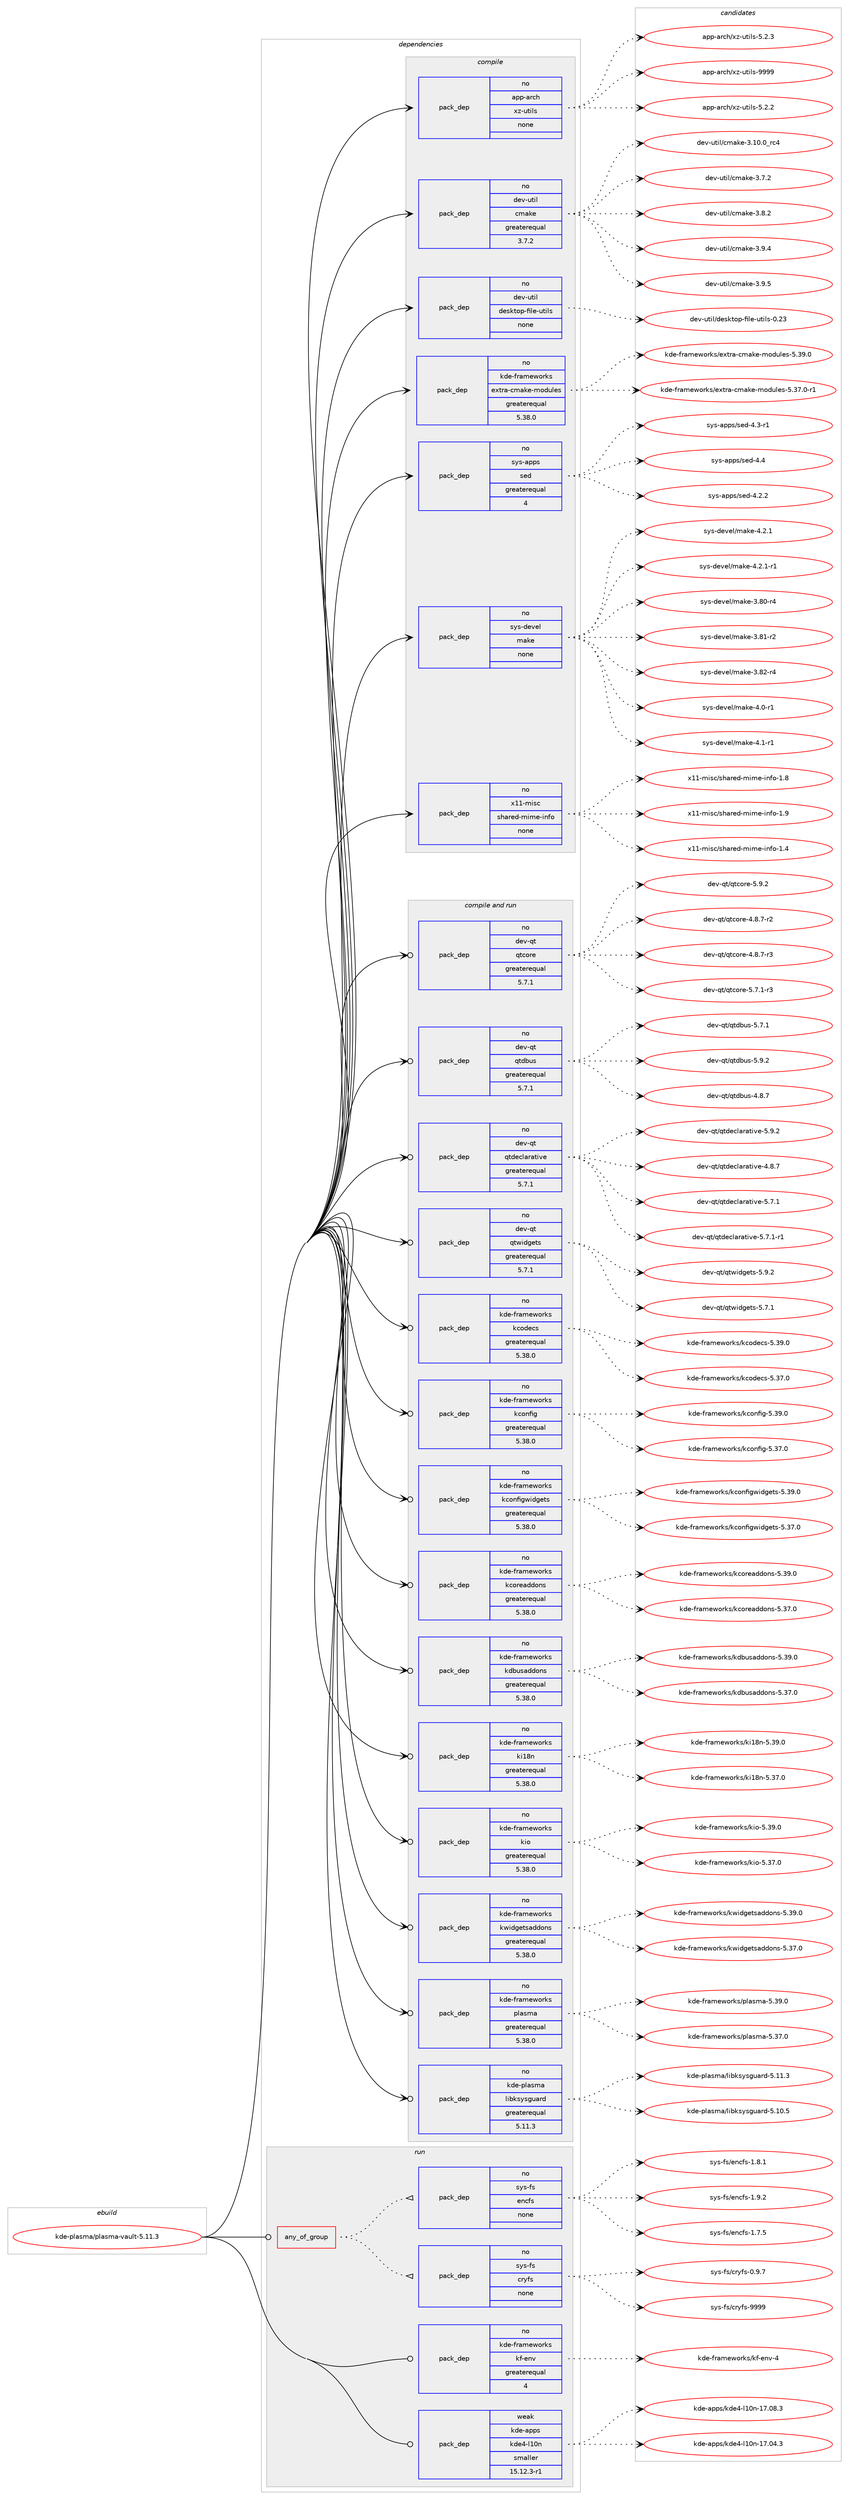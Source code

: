 digraph prolog {

# *************
# Graph options
# *************

newrank=true;
concentrate=true;
compound=true;
graph [rankdir=LR,fontname=Helvetica,fontsize=10,ranksep=1.5];#, ranksep=2.5, nodesep=0.2];
edge  [arrowhead=vee];
node  [fontname=Helvetica,fontsize=10];

# **********
# The ebuild
# **********

subgraph cluster_leftcol {
color=gray;
rank=same;
label=<<i>ebuild</i>>;
id [label="kde-plasma/plasma-vault-5.11.3", color=red, width=4, href="../kde-plasma/plasma-vault-5.11.3.svg"];
}

# ****************
# The dependencies
# ****************

subgraph cluster_midcol {
color=gray;
label=<<i>dependencies</i>>;
subgraph cluster_compile {
fillcolor="#eeeeee";
style=filled;
label=<<i>compile</i>>;
subgraph pack248253 {
dependency337894 [label=<<TABLE BORDER="0" CELLBORDER="1" CELLSPACING="0" CELLPADDING="4" WIDTH="220"><TR><TD ROWSPAN="6" CELLPADDING="30">pack_dep</TD></TR><TR><TD WIDTH="110">no</TD></TR><TR><TD>app-arch</TD></TR><TR><TD>xz-utils</TD></TR><TR><TD>none</TD></TR><TR><TD></TD></TR></TABLE>>, shape=none, color=blue];
}
id:e -> dependency337894:w [weight=20,style="solid",arrowhead="vee"];
subgraph pack248254 {
dependency337895 [label=<<TABLE BORDER="0" CELLBORDER="1" CELLSPACING="0" CELLPADDING="4" WIDTH="220"><TR><TD ROWSPAN="6" CELLPADDING="30">pack_dep</TD></TR><TR><TD WIDTH="110">no</TD></TR><TR><TD>dev-util</TD></TR><TR><TD>cmake</TD></TR><TR><TD>greaterequal</TD></TR><TR><TD>3.7.2</TD></TR></TABLE>>, shape=none, color=blue];
}
id:e -> dependency337895:w [weight=20,style="solid",arrowhead="vee"];
subgraph pack248255 {
dependency337896 [label=<<TABLE BORDER="0" CELLBORDER="1" CELLSPACING="0" CELLPADDING="4" WIDTH="220"><TR><TD ROWSPAN="6" CELLPADDING="30">pack_dep</TD></TR><TR><TD WIDTH="110">no</TD></TR><TR><TD>dev-util</TD></TR><TR><TD>desktop-file-utils</TD></TR><TR><TD>none</TD></TR><TR><TD></TD></TR></TABLE>>, shape=none, color=blue];
}
id:e -> dependency337896:w [weight=20,style="solid",arrowhead="vee"];
subgraph pack248256 {
dependency337897 [label=<<TABLE BORDER="0" CELLBORDER="1" CELLSPACING="0" CELLPADDING="4" WIDTH="220"><TR><TD ROWSPAN="6" CELLPADDING="30">pack_dep</TD></TR><TR><TD WIDTH="110">no</TD></TR><TR><TD>kde-frameworks</TD></TR><TR><TD>extra-cmake-modules</TD></TR><TR><TD>greaterequal</TD></TR><TR><TD>5.38.0</TD></TR></TABLE>>, shape=none, color=blue];
}
id:e -> dependency337897:w [weight=20,style="solid",arrowhead="vee"];
subgraph pack248257 {
dependency337898 [label=<<TABLE BORDER="0" CELLBORDER="1" CELLSPACING="0" CELLPADDING="4" WIDTH="220"><TR><TD ROWSPAN="6" CELLPADDING="30">pack_dep</TD></TR><TR><TD WIDTH="110">no</TD></TR><TR><TD>sys-apps</TD></TR><TR><TD>sed</TD></TR><TR><TD>greaterequal</TD></TR><TR><TD>4</TD></TR></TABLE>>, shape=none, color=blue];
}
id:e -> dependency337898:w [weight=20,style="solid",arrowhead="vee"];
subgraph pack248258 {
dependency337899 [label=<<TABLE BORDER="0" CELLBORDER="1" CELLSPACING="0" CELLPADDING="4" WIDTH="220"><TR><TD ROWSPAN="6" CELLPADDING="30">pack_dep</TD></TR><TR><TD WIDTH="110">no</TD></TR><TR><TD>sys-devel</TD></TR><TR><TD>make</TD></TR><TR><TD>none</TD></TR><TR><TD></TD></TR></TABLE>>, shape=none, color=blue];
}
id:e -> dependency337899:w [weight=20,style="solid",arrowhead="vee"];
subgraph pack248259 {
dependency337900 [label=<<TABLE BORDER="0" CELLBORDER="1" CELLSPACING="0" CELLPADDING="4" WIDTH="220"><TR><TD ROWSPAN="6" CELLPADDING="30">pack_dep</TD></TR><TR><TD WIDTH="110">no</TD></TR><TR><TD>x11-misc</TD></TR><TR><TD>shared-mime-info</TD></TR><TR><TD>none</TD></TR><TR><TD></TD></TR></TABLE>>, shape=none, color=blue];
}
id:e -> dependency337900:w [weight=20,style="solid",arrowhead="vee"];
}
subgraph cluster_compileandrun {
fillcolor="#eeeeee";
style=filled;
label=<<i>compile and run</i>>;
subgraph pack248260 {
dependency337901 [label=<<TABLE BORDER="0" CELLBORDER="1" CELLSPACING="0" CELLPADDING="4" WIDTH="220"><TR><TD ROWSPAN="6" CELLPADDING="30">pack_dep</TD></TR><TR><TD WIDTH="110">no</TD></TR><TR><TD>dev-qt</TD></TR><TR><TD>qtcore</TD></TR><TR><TD>greaterequal</TD></TR><TR><TD>5.7.1</TD></TR></TABLE>>, shape=none, color=blue];
}
id:e -> dependency337901:w [weight=20,style="solid",arrowhead="odotvee"];
subgraph pack248261 {
dependency337902 [label=<<TABLE BORDER="0" CELLBORDER="1" CELLSPACING="0" CELLPADDING="4" WIDTH="220"><TR><TD ROWSPAN="6" CELLPADDING="30">pack_dep</TD></TR><TR><TD WIDTH="110">no</TD></TR><TR><TD>dev-qt</TD></TR><TR><TD>qtdbus</TD></TR><TR><TD>greaterequal</TD></TR><TR><TD>5.7.1</TD></TR></TABLE>>, shape=none, color=blue];
}
id:e -> dependency337902:w [weight=20,style="solid",arrowhead="odotvee"];
subgraph pack248262 {
dependency337903 [label=<<TABLE BORDER="0" CELLBORDER="1" CELLSPACING="0" CELLPADDING="4" WIDTH="220"><TR><TD ROWSPAN="6" CELLPADDING="30">pack_dep</TD></TR><TR><TD WIDTH="110">no</TD></TR><TR><TD>dev-qt</TD></TR><TR><TD>qtdeclarative</TD></TR><TR><TD>greaterequal</TD></TR><TR><TD>5.7.1</TD></TR></TABLE>>, shape=none, color=blue];
}
id:e -> dependency337903:w [weight=20,style="solid",arrowhead="odotvee"];
subgraph pack248263 {
dependency337904 [label=<<TABLE BORDER="0" CELLBORDER="1" CELLSPACING="0" CELLPADDING="4" WIDTH="220"><TR><TD ROWSPAN="6" CELLPADDING="30">pack_dep</TD></TR><TR><TD WIDTH="110">no</TD></TR><TR><TD>dev-qt</TD></TR><TR><TD>qtwidgets</TD></TR><TR><TD>greaterequal</TD></TR><TR><TD>5.7.1</TD></TR></TABLE>>, shape=none, color=blue];
}
id:e -> dependency337904:w [weight=20,style="solid",arrowhead="odotvee"];
subgraph pack248264 {
dependency337905 [label=<<TABLE BORDER="0" CELLBORDER="1" CELLSPACING="0" CELLPADDING="4" WIDTH="220"><TR><TD ROWSPAN="6" CELLPADDING="30">pack_dep</TD></TR><TR><TD WIDTH="110">no</TD></TR><TR><TD>kde-frameworks</TD></TR><TR><TD>kcodecs</TD></TR><TR><TD>greaterequal</TD></TR><TR><TD>5.38.0</TD></TR></TABLE>>, shape=none, color=blue];
}
id:e -> dependency337905:w [weight=20,style="solid",arrowhead="odotvee"];
subgraph pack248265 {
dependency337906 [label=<<TABLE BORDER="0" CELLBORDER="1" CELLSPACING="0" CELLPADDING="4" WIDTH="220"><TR><TD ROWSPAN="6" CELLPADDING="30">pack_dep</TD></TR><TR><TD WIDTH="110">no</TD></TR><TR><TD>kde-frameworks</TD></TR><TR><TD>kconfig</TD></TR><TR><TD>greaterequal</TD></TR><TR><TD>5.38.0</TD></TR></TABLE>>, shape=none, color=blue];
}
id:e -> dependency337906:w [weight=20,style="solid",arrowhead="odotvee"];
subgraph pack248266 {
dependency337907 [label=<<TABLE BORDER="0" CELLBORDER="1" CELLSPACING="0" CELLPADDING="4" WIDTH="220"><TR><TD ROWSPAN="6" CELLPADDING="30">pack_dep</TD></TR><TR><TD WIDTH="110">no</TD></TR><TR><TD>kde-frameworks</TD></TR><TR><TD>kconfigwidgets</TD></TR><TR><TD>greaterequal</TD></TR><TR><TD>5.38.0</TD></TR></TABLE>>, shape=none, color=blue];
}
id:e -> dependency337907:w [weight=20,style="solid",arrowhead="odotvee"];
subgraph pack248267 {
dependency337908 [label=<<TABLE BORDER="0" CELLBORDER="1" CELLSPACING="0" CELLPADDING="4" WIDTH="220"><TR><TD ROWSPAN="6" CELLPADDING="30">pack_dep</TD></TR><TR><TD WIDTH="110">no</TD></TR><TR><TD>kde-frameworks</TD></TR><TR><TD>kcoreaddons</TD></TR><TR><TD>greaterequal</TD></TR><TR><TD>5.38.0</TD></TR></TABLE>>, shape=none, color=blue];
}
id:e -> dependency337908:w [weight=20,style="solid",arrowhead="odotvee"];
subgraph pack248268 {
dependency337909 [label=<<TABLE BORDER="0" CELLBORDER="1" CELLSPACING="0" CELLPADDING="4" WIDTH="220"><TR><TD ROWSPAN="6" CELLPADDING="30">pack_dep</TD></TR><TR><TD WIDTH="110">no</TD></TR><TR><TD>kde-frameworks</TD></TR><TR><TD>kdbusaddons</TD></TR><TR><TD>greaterequal</TD></TR><TR><TD>5.38.0</TD></TR></TABLE>>, shape=none, color=blue];
}
id:e -> dependency337909:w [weight=20,style="solid",arrowhead="odotvee"];
subgraph pack248269 {
dependency337910 [label=<<TABLE BORDER="0" CELLBORDER="1" CELLSPACING="0" CELLPADDING="4" WIDTH="220"><TR><TD ROWSPAN="6" CELLPADDING="30">pack_dep</TD></TR><TR><TD WIDTH="110">no</TD></TR><TR><TD>kde-frameworks</TD></TR><TR><TD>ki18n</TD></TR><TR><TD>greaterequal</TD></TR><TR><TD>5.38.0</TD></TR></TABLE>>, shape=none, color=blue];
}
id:e -> dependency337910:w [weight=20,style="solid",arrowhead="odotvee"];
subgraph pack248270 {
dependency337911 [label=<<TABLE BORDER="0" CELLBORDER="1" CELLSPACING="0" CELLPADDING="4" WIDTH="220"><TR><TD ROWSPAN="6" CELLPADDING="30">pack_dep</TD></TR><TR><TD WIDTH="110">no</TD></TR><TR><TD>kde-frameworks</TD></TR><TR><TD>kio</TD></TR><TR><TD>greaterequal</TD></TR><TR><TD>5.38.0</TD></TR></TABLE>>, shape=none, color=blue];
}
id:e -> dependency337911:w [weight=20,style="solid",arrowhead="odotvee"];
subgraph pack248271 {
dependency337912 [label=<<TABLE BORDER="0" CELLBORDER="1" CELLSPACING="0" CELLPADDING="4" WIDTH="220"><TR><TD ROWSPAN="6" CELLPADDING="30">pack_dep</TD></TR><TR><TD WIDTH="110">no</TD></TR><TR><TD>kde-frameworks</TD></TR><TR><TD>kwidgetsaddons</TD></TR><TR><TD>greaterequal</TD></TR><TR><TD>5.38.0</TD></TR></TABLE>>, shape=none, color=blue];
}
id:e -> dependency337912:w [weight=20,style="solid",arrowhead="odotvee"];
subgraph pack248272 {
dependency337913 [label=<<TABLE BORDER="0" CELLBORDER="1" CELLSPACING="0" CELLPADDING="4" WIDTH="220"><TR><TD ROWSPAN="6" CELLPADDING="30">pack_dep</TD></TR><TR><TD WIDTH="110">no</TD></TR><TR><TD>kde-frameworks</TD></TR><TR><TD>plasma</TD></TR><TR><TD>greaterequal</TD></TR><TR><TD>5.38.0</TD></TR></TABLE>>, shape=none, color=blue];
}
id:e -> dependency337913:w [weight=20,style="solid",arrowhead="odotvee"];
subgraph pack248273 {
dependency337914 [label=<<TABLE BORDER="0" CELLBORDER="1" CELLSPACING="0" CELLPADDING="4" WIDTH="220"><TR><TD ROWSPAN="6" CELLPADDING="30">pack_dep</TD></TR><TR><TD WIDTH="110">no</TD></TR><TR><TD>kde-plasma</TD></TR><TR><TD>libksysguard</TD></TR><TR><TD>greaterequal</TD></TR><TR><TD>5.11.3</TD></TR></TABLE>>, shape=none, color=blue];
}
id:e -> dependency337914:w [weight=20,style="solid",arrowhead="odotvee"];
}
subgraph cluster_run {
fillcolor="#eeeeee";
style=filled;
label=<<i>run</i>>;
subgraph any4923 {
dependency337915 [label=<<TABLE BORDER="0" CELLBORDER="1" CELLSPACING="0" CELLPADDING="4"><TR><TD CELLPADDING="10">any_of_group</TD></TR></TABLE>>, shape=none, color=red];subgraph pack248274 {
dependency337916 [label=<<TABLE BORDER="0" CELLBORDER="1" CELLSPACING="0" CELLPADDING="4" WIDTH="220"><TR><TD ROWSPAN="6" CELLPADDING="30">pack_dep</TD></TR><TR><TD WIDTH="110">no</TD></TR><TR><TD>sys-fs</TD></TR><TR><TD>cryfs</TD></TR><TR><TD>none</TD></TR><TR><TD></TD></TR></TABLE>>, shape=none, color=blue];
}
dependency337915:e -> dependency337916:w [weight=20,style="dotted",arrowhead="oinv"];
subgraph pack248275 {
dependency337917 [label=<<TABLE BORDER="0" CELLBORDER="1" CELLSPACING="0" CELLPADDING="4" WIDTH="220"><TR><TD ROWSPAN="6" CELLPADDING="30">pack_dep</TD></TR><TR><TD WIDTH="110">no</TD></TR><TR><TD>sys-fs</TD></TR><TR><TD>encfs</TD></TR><TR><TD>none</TD></TR><TR><TD></TD></TR></TABLE>>, shape=none, color=blue];
}
dependency337915:e -> dependency337917:w [weight=20,style="dotted",arrowhead="oinv"];
}
id:e -> dependency337915:w [weight=20,style="solid",arrowhead="odot"];
subgraph pack248276 {
dependency337918 [label=<<TABLE BORDER="0" CELLBORDER="1" CELLSPACING="0" CELLPADDING="4" WIDTH="220"><TR><TD ROWSPAN="6" CELLPADDING="30">pack_dep</TD></TR><TR><TD WIDTH="110">no</TD></TR><TR><TD>kde-frameworks</TD></TR><TR><TD>kf-env</TD></TR><TR><TD>greaterequal</TD></TR><TR><TD>4</TD></TR></TABLE>>, shape=none, color=blue];
}
id:e -> dependency337918:w [weight=20,style="solid",arrowhead="odot"];
subgraph pack248277 {
dependency337919 [label=<<TABLE BORDER="0" CELLBORDER="1" CELLSPACING="0" CELLPADDING="4" WIDTH="220"><TR><TD ROWSPAN="6" CELLPADDING="30">pack_dep</TD></TR><TR><TD WIDTH="110">weak</TD></TR><TR><TD>kde-apps</TD></TR><TR><TD>kde4-l10n</TD></TR><TR><TD>smaller</TD></TR><TR><TD>15.12.3-r1</TD></TR></TABLE>>, shape=none, color=blue];
}
id:e -> dependency337919:w [weight=20,style="solid",arrowhead="odot"];
}
}

# **************
# The candidates
# **************

subgraph cluster_choices {
rank=same;
color=gray;
label=<<i>candidates</i>>;

subgraph choice248253 {
color=black;
nodesep=1;
choice971121124597114991044712012245117116105108115455346504650 [label="app-arch/xz-utils-5.2.2", color=red, width=4,href="../app-arch/xz-utils-5.2.2.svg"];
choice971121124597114991044712012245117116105108115455346504651 [label="app-arch/xz-utils-5.2.3", color=red, width=4,href="../app-arch/xz-utils-5.2.3.svg"];
choice9711211245971149910447120122451171161051081154557575757 [label="app-arch/xz-utils-9999", color=red, width=4,href="../app-arch/xz-utils-9999.svg"];
dependency337894:e -> choice971121124597114991044712012245117116105108115455346504650:w [style=dotted,weight="100"];
dependency337894:e -> choice971121124597114991044712012245117116105108115455346504651:w [style=dotted,weight="100"];
dependency337894:e -> choice9711211245971149910447120122451171161051081154557575757:w [style=dotted,weight="100"];
}
subgraph choice248254 {
color=black;
nodesep=1;
choice1001011184511711610510847991099710710145514649484648951149952 [label="dev-util/cmake-3.10.0_rc4", color=red, width=4,href="../dev-util/cmake-3.10.0_rc4.svg"];
choice10010111845117116105108479910997107101455146554650 [label="dev-util/cmake-3.7.2", color=red, width=4,href="../dev-util/cmake-3.7.2.svg"];
choice10010111845117116105108479910997107101455146564650 [label="dev-util/cmake-3.8.2", color=red, width=4,href="../dev-util/cmake-3.8.2.svg"];
choice10010111845117116105108479910997107101455146574652 [label="dev-util/cmake-3.9.4", color=red, width=4,href="../dev-util/cmake-3.9.4.svg"];
choice10010111845117116105108479910997107101455146574653 [label="dev-util/cmake-3.9.5", color=red, width=4,href="../dev-util/cmake-3.9.5.svg"];
dependency337895:e -> choice1001011184511711610510847991099710710145514649484648951149952:w [style=dotted,weight="100"];
dependency337895:e -> choice10010111845117116105108479910997107101455146554650:w [style=dotted,weight="100"];
dependency337895:e -> choice10010111845117116105108479910997107101455146564650:w [style=dotted,weight="100"];
dependency337895:e -> choice10010111845117116105108479910997107101455146574652:w [style=dotted,weight="100"];
dependency337895:e -> choice10010111845117116105108479910997107101455146574653:w [style=dotted,weight="100"];
}
subgraph choice248255 {
color=black;
nodesep=1;
choice100101118451171161051084710010111510711611111245102105108101451171161051081154548465051 [label="dev-util/desktop-file-utils-0.23", color=red, width=4,href="../dev-util/desktop-file-utils-0.23.svg"];
dependency337896:e -> choice100101118451171161051084710010111510711611111245102105108101451171161051081154548465051:w [style=dotted,weight="100"];
}
subgraph choice248256 {
color=black;
nodesep=1;
choice1071001014510211497109101119111114107115471011201161149745991099710710145109111100117108101115455346515546484511449 [label="kde-frameworks/extra-cmake-modules-5.37.0-r1", color=red, width=4,href="../kde-frameworks/extra-cmake-modules-5.37.0-r1.svg"];
choice107100101451021149710910111911111410711547101120116114974599109971071014510911110011710810111545534651574648 [label="kde-frameworks/extra-cmake-modules-5.39.0", color=red, width=4,href="../kde-frameworks/extra-cmake-modules-5.39.0.svg"];
dependency337897:e -> choice1071001014510211497109101119111114107115471011201161149745991099710710145109111100117108101115455346515546484511449:w [style=dotted,weight="100"];
dependency337897:e -> choice107100101451021149710910111911111410711547101120116114974599109971071014510911110011710810111545534651574648:w [style=dotted,weight="100"];
}
subgraph choice248257 {
color=black;
nodesep=1;
choice115121115459711211211547115101100455246504650 [label="sys-apps/sed-4.2.2", color=red, width=4,href="../sys-apps/sed-4.2.2.svg"];
choice115121115459711211211547115101100455246514511449 [label="sys-apps/sed-4.3-r1", color=red, width=4,href="../sys-apps/sed-4.3-r1.svg"];
choice11512111545971121121154711510110045524652 [label="sys-apps/sed-4.4", color=red, width=4,href="../sys-apps/sed-4.4.svg"];
dependency337898:e -> choice115121115459711211211547115101100455246504650:w [style=dotted,weight="100"];
dependency337898:e -> choice115121115459711211211547115101100455246514511449:w [style=dotted,weight="100"];
dependency337898:e -> choice11512111545971121121154711510110045524652:w [style=dotted,weight="100"];
}
subgraph choice248258 {
color=black;
nodesep=1;
choice11512111545100101118101108471099710710145514656484511452 [label="sys-devel/make-3.80-r4", color=red, width=4,href="../sys-devel/make-3.80-r4.svg"];
choice11512111545100101118101108471099710710145514656494511450 [label="sys-devel/make-3.81-r2", color=red, width=4,href="../sys-devel/make-3.81-r2.svg"];
choice11512111545100101118101108471099710710145514656504511452 [label="sys-devel/make-3.82-r4", color=red, width=4,href="../sys-devel/make-3.82-r4.svg"];
choice115121115451001011181011084710997107101455246484511449 [label="sys-devel/make-4.0-r1", color=red, width=4,href="../sys-devel/make-4.0-r1.svg"];
choice115121115451001011181011084710997107101455246494511449 [label="sys-devel/make-4.1-r1", color=red, width=4,href="../sys-devel/make-4.1-r1.svg"];
choice115121115451001011181011084710997107101455246504649 [label="sys-devel/make-4.2.1", color=red, width=4,href="../sys-devel/make-4.2.1.svg"];
choice1151211154510010111810110847109971071014552465046494511449 [label="sys-devel/make-4.2.1-r1", color=red, width=4,href="../sys-devel/make-4.2.1-r1.svg"];
dependency337899:e -> choice11512111545100101118101108471099710710145514656484511452:w [style=dotted,weight="100"];
dependency337899:e -> choice11512111545100101118101108471099710710145514656494511450:w [style=dotted,weight="100"];
dependency337899:e -> choice11512111545100101118101108471099710710145514656504511452:w [style=dotted,weight="100"];
dependency337899:e -> choice115121115451001011181011084710997107101455246484511449:w [style=dotted,weight="100"];
dependency337899:e -> choice115121115451001011181011084710997107101455246494511449:w [style=dotted,weight="100"];
dependency337899:e -> choice115121115451001011181011084710997107101455246504649:w [style=dotted,weight="100"];
dependency337899:e -> choice1151211154510010111810110847109971071014552465046494511449:w [style=dotted,weight="100"];
}
subgraph choice248259 {
color=black;
nodesep=1;
choice120494945109105115994711510497114101100451091051091014510511010211145494652 [label="x11-misc/shared-mime-info-1.4", color=red, width=4,href="../x11-misc/shared-mime-info-1.4.svg"];
choice120494945109105115994711510497114101100451091051091014510511010211145494656 [label="x11-misc/shared-mime-info-1.8", color=red, width=4,href="../x11-misc/shared-mime-info-1.8.svg"];
choice120494945109105115994711510497114101100451091051091014510511010211145494657 [label="x11-misc/shared-mime-info-1.9", color=red, width=4,href="../x11-misc/shared-mime-info-1.9.svg"];
dependency337900:e -> choice120494945109105115994711510497114101100451091051091014510511010211145494652:w [style=dotted,weight="100"];
dependency337900:e -> choice120494945109105115994711510497114101100451091051091014510511010211145494656:w [style=dotted,weight="100"];
dependency337900:e -> choice120494945109105115994711510497114101100451091051091014510511010211145494657:w [style=dotted,weight="100"];
}
subgraph choice248260 {
color=black;
nodesep=1;
choice1001011184511311647113116991111141014552465646554511450 [label="dev-qt/qtcore-4.8.7-r2", color=red, width=4,href="../dev-qt/qtcore-4.8.7-r2.svg"];
choice1001011184511311647113116991111141014552465646554511451 [label="dev-qt/qtcore-4.8.7-r3", color=red, width=4,href="../dev-qt/qtcore-4.8.7-r3.svg"];
choice1001011184511311647113116991111141014553465546494511451 [label="dev-qt/qtcore-5.7.1-r3", color=red, width=4,href="../dev-qt/qtcore-5.7.1-r3.svg"];
choice100101118451131164711311699111114101455346574650 [label="dev-qt/qtcore-5.9.2", color=red, width=4,href="../dev-qt/qtcore-5.9.2.svg"];
dependency337901:e -> choice1001011184511311647113116991111141014552465646554511450:w [style=dotted,weight="100"];
dependency337901:e -> choice1001011184511311647113116991111141014552465646554511451:w [style=dotted,weight="100"];
dependency337901:e -> choice1001011184511311647113116991111141014553465546494511451:w [style=dotted,weight="100"];
dependency337901:e -> choice100101118451131164711311699111114101455346574650:w [style=dotted,weight="100"];
}
subgraph choice248261 {
color=black;
nodesep=1;
choice100101118451131164711311610098117115455246564655 [label="dev-qt/qtdbus-4.8.7", color=red, width=4,href="../dev-qt/qtdbus-4.8.7.svg"];
choice100101118451131164711311610098117115455346554649 [label="dev-qt/qtdbus-5.7.1", color=red, width=4,href="../dev-qt/qtdbus-5.7.1.svg"];
choice100101118451131164711311610098117115455346574650 [label="dev-qt/qtdbus-5.9.2", color=red, width=4,href="../dev-qt/qtdbus-5.9.2.svg"];
dependency337902:e -> choice100101118451131164711311610098117115455246564655:w [style=dotted,weight="100"];
dependency337902:e -> choice100101118451131164711311610098117115455346554649:w [style=dotted,weight="100"];
dependency337902:e -> choice100101118451131164711311610098117115455346574650:w [style=dotted,weight="100"];
}
subgraph choice248262 {
color=black;
nodesep=1;
choice1001011184511311647113116100101991089711497116105118101455246564655 [label="dev-qt/qtdeclarative-4.8.7", color=red, width=4,href="../dev-qt/qtdeclarative-4.8.7.svg"];
choice1001011184511311647113116100101991089711497116105118101455346554649 [label="dev-qt/qtdeclarative-5.7.1", color=red, width=4,href="../dev-qt/qtdeclarative-5.7.1.svg"];
choice10010111845113116471131161001019910897114971161051181014553465546494511449 [label="dev-qt/qtdeclarative-5.7.1-r1", color=red, width=4,href="../dev-qt/qtdeclarative-5.7.1-r1.svg"];
choice1001011184511311647113116100101991089711497116105118101455346574650 [label="dev-qt/qtdeclarative-5.9.2", color=red, width=4,href="../dev-qt/qtdeclarative-5.9.2.svg"];
dependency337903:e -> choice1001011184511311647113116100101991089711497116105118101455246564655:w [style=dotted,weight="100"];
dependency337903:e -> choice1001011184511311647113116100101991089711497116105118101455346554649:w [style=dotted,weight="100"];
dependency337903:e -> choice10010111845113116471131161001019910897114971161051181014553465546494511449:w [style=dotted,weight="100"];
dependency337903:e -> choice1001011184511311647113116100101991089711497116105118101455346574650:w [style=dotted,weight="100"];
}
subgraph choice248263 {
color=black;
nodesep=1;
choice1001011184511311647113116119105100103101116115455346554649 [label="dev-qt/qtwidgets-5.7.1", color=red, width=4,href="../dev-qt/qtwidgets-5.7.1.svg"];
choice1001011184511311647113116119105100103101116115455346574650 [label="dev-qt/qtwidgets-5.9.2", color=red, width=4,href="../dev-qt/qtwidgets-5.9.2.svg"];
dependency337904:e -> choice1001011184511311647113116119105100103101116115455346554649:w [style=dotted,weight="100"];
dependency337904:e -> choice1001011184511311647113116119105100103101116115455346574650:w [style=dotted,weight="100"];
}
subgraph choice248264 {
color=black;
nodesep=1;
choice107100101451021149710910111911111410711547107991111001019911545534651554648 [label="kde-frameworks/kcodecs-5.37.0", color=red, width=4,href="../kde-frameworks/kcodecs-5.37.0.svg"];
choice107100101451021149710910111911111410711547107991111001019911545534651574648 [label="kde-frameworks/kcodecs-5.39.0", color=red, width=4,href="../kde-frameworks/kcodecs-5.39.0.svg"];
dependency337905:e -> choice107100101451021149710910111911111410711547107991111001019911545534651554648:w [style=dotted,weight="100"];
dependency337905:e -> choice107100101451021149710910111911111410711547107991111001019911545534651574648:w [style=dotted,weight="100"];
}
subgraph choice248265 {
color=black;
nodesep=1;
choice1071001014510211497109101119111114107115471079911111010210510345534651554648 [label="kde-frameworks/kconfig-5.37.0", color=red, width=4,href="../kde-frameworks/kconfig-5.37.0.svg"];
choice1071001014510211497109101119111114107115471079911111010210510345534651574648 [label="kde-frameworks/kconfig-5.39.0", color=red, width=4,href="../kde-frameworks/kconfig-5.39.0.svg"];
dependency337906:e -> choice1071001014510211497109101119111114107115471079911111010210510345534651554648:w [style=dotted,weight="100"];
dependency337906:e -> choice1071001014510211497109101119111114107115471079911111010210510345534651574648:w [style=dotted,weight="100"];
}
subgraph choice248266 {
color=black;
nodesep=1;
choice1071001014510211497109101119111114107115471079911111010210510311910510010310111611545534651554648 [label="kde-frameworks/kconfigwidgets-5.37.0", color=red, width=4,href="../kde-frameworks/kconfigwidgets-5.37.0.svg"];
choice1071001014510211497109101119111114107115471079911111010210510311910510010310111611545534651574648 [label="kde-frameworks/kconfigwidgets-5.39.0", color=red, width=4,href="../kde-frameworks/kconfigwidgets-5.39.0.svg"];
dependency337907:e -> choice1071001014510211497109101119111114107115471079911111010210510311910510010310111611545534651554648:w [style=dotted,weight="100"];
dependency337907:e -> choice1071001014510211497109101119111114107115471079911111010210510311910510010310111611545534651574648:w [style=dotted,weight="100"];
}
subgraph choice248267 {
color=black;
nodesep=1;
choice107100101451021149710910111911111410711547107991111141019710010011111011545534651554648 [label="kde-frameworks/kcoreaddons-5.37.0", color=red, width=4,href="../kde-frameworks/kcoreaddons-5.37.0.svg"];
choice107100101451021149710910111911111410711547107991111141019710010011111011545534651574648 [label="kde-frameworks/kcoreaddons-5.39.0", color=red, width=4,href="../kde-frameworks/kcoreaddons-5.39.0.svg"];
dependency337908:e -> choice107100101451021149710910111911111410711547107991111141019710010011111011545534651554648:w [style=dotted,weight="100"];
dependency337908:e -> choice107100101451021149710910111911111410711547107991111141019710010011111011545534651574648:w [style=dotted,weight="100"];
}
subgraph choice248268 {
color=black;
nodesep=1;
choice107100101451021149710910111911111410711547107100981171159710010011111011545534651554648 [label="kde-frameworks/kdbusaddons-5.37.0", color=red, width=4,href="../kde-frameworks/kdbusaddons-5.37.0.svg"];
choice107100101451021149710910111911111410711547107100981171159710010011111011545534651574648 [label="kde-frameworks/kdbusaddons-5.39.0", color=red, width=4,href="../kde-frameworks/kdbusaddons-5.39.0.svg"];
dependency337909:e -> choice107100101451021149710910111911111410711547107100981171159710010011111011545534651554648:w [style=dotted,weight="100"];
dependency337909:e -> choice107100101451021149710910111911111410711547107100981171159710010011111011545534651574648:w [style=dotted,weight="100"];
}
subgraph choice248269 {
color=black;
nodesep=1;
choice107100101451021149710910111911111410711547107105495611045534651554648 [label="kde-frameworks/ki18n-5.37.0", color=red, width=4,href="../kde-frameworks/ki18n-5.37.0.svg"];
choice107100101451021149710910111911111410711547107105495611045534651574648 [label="kde-frameworks/ki18n-5.39.0", color=red, width=4,href="../kde-frameworks/ki18n-5.39.0.svg"];
dependency337910:e -> choice107100101451021149710910111911111410711547107105495611045534651554648:w [style=dotted,weight="100"];
dependency337910:e -> choice107100101451021149710910111911111410711547107105495611045534651574648:w [style=dotted,weight="100"];
}
subgraph choice248270 {
color=black;
nodesep=1;
choice10710010145102114971091011191111141071154710710511145534651554648 [label="kde-frameworks/kio-5.37.0", color=red, width=4,href="../kde-frameworks/kio-5.37.0.svg"];
choice10710010145102114971091011191111141071154710710511145534651574648 [label="kde-frameworks/kio-5.39.0", color=red, width=4,href="../kde-frameworks/kio-5.39.0.svg"];
dependency337911:e -> choice10710010145102114971091011191111141071154710710511145534651554648:w [style=dotted,weight="100"];
dependency337911:e -> choice10710010145102114971091011191111141071154710710511145534651574648:w [style=dotted,weight="100"];
}
subgraph choice248271 {
color=black;
nodesep=1;
choice1071001014510211497109101119111114107115471071191051001031011161159710010011111011545534651554648 [label="kde-frameworks/kwidgetsaddons-5.37.0", color=red, width=4,href="../kde-frameworks/kwidgetsaddons-5.37.0.svg"];
choice1071001014510211497109101119111114107115471071191051001031011161159710010011111011545534651574648 [label="kde-frameworks/kwidgetsaddons-5.39.0", color=red, width=4,href="../kde-frameworks/kwidgetsaddons-5.39.0.svg"];
dependency337912:e -> choice1071001014510211497109101119111114107115471071191051001031011161159710010011111011545534651554648:w [style=dotted,weight="100"];
dependency337912:e -> choice1071001014510211497109101119111114107115471071191051001031011161159710010011111011545534651574648:w [style=dotted,weight="100"];
}
subgraph choice248272 {
color=black;
nodesep=1;
choice107100101451021149710910111911111410711547112108971151099745534651554648 [label="kde-frameworks/plasma-5.37.0", color=red, width=4,href="../kde-frameworks/plasma-5.37.0.svg"];
choice107100101451021149710910111911111410711547112108971151099745534651574648 [label="kde-frameworks/plasma-5.39.0", color=red, width=4,href="../kde-frameworks/plasma-5.39.0.svg"];
dependency337913:e -> choice107100101451021149710910111911111410711547112108971151099745534651554648:w [style=dotted,weight="100"];
dependency337913:e -> choice107100101451021149710910111911111410711547112108971151099745534651574648:w [style=dotted,weight="100"];
}
subgraph choice248273 {
color=black;
nodesep=1;
choice10710010145112108971151099747108105981071151211151031179711410045534649484653 [label="kde-plasma/libksysguard-5.10.5", color=red, width=4,href="../kde-plasma/libksysguard-5.10.5.svg"];
choice10710010145112108971151099747108105981071151211151031179711410045534649494651 [label="kde-plasma/libksysguard-5.11.3", color=red, width=4,href="../kde-plasma/libksysguard-5.11.3.svg"];
dependency337914:e -> choice10710010145112108971151099747108105981071151211151031179711410045534649484653:w [style=dotted,weight="100"];
dependency337914:e -> choice10710010145112108971151099747108105981071151211151031179711410045534649494651:w [style=dotted,weight="100"];
}
subgraph choice248274 {
color=black;
nodesep=1;
choice115121115451021154799114121102115454846574655 [label="sys-fs/cryfs-0.9.7", color=red, width=4,href="../sys-fs/cryfs-0.9.7.svg"];
choice1151211154510211547991141211021154557575757 [label="sys-fs/cryfs-9999", color=red, width=4,href="../sys-fs/cryfs-9999.svg"];
dependency337916:e -> choice115121115451021154799114121102115454846574655:w [style=dotted,weight="100"];
dependency337916:e -> choice1151211154510211547991141211021154557575757:w [style=dotted,weight="100"];
}
subgraph choice248275 {
color=black;
nodesep=1;
choice115121115451021154710111099102115454946554653 [label="sys-fs/encfs-1.7.5", color=red, width=4,href="../sys-fs/encfs-1.7.5.svg"];
choice115121115451021154710111099102115454946564649 [label="sys-fs/encfs-1.8.1", color=red, width=4,href="../sys-fs/encfs-1.8.1.svg"];
choice115121115451021154710111099102115454946574650 [label="sys-fs/encfs-1.9.2", color=red, width=4,href="../sys-fs/encfs-1.9.2.svg"];
dependency337917:e -> choice115121115451021154710111099102115454946554653:w [style=dotted,weight="100"];
dependency337917:e -> choice115121115451021154710111099102115454946564649:w [style=dotted,weight="100"];
dependency337917:e -> choice115121115451021154710111099102115454946574650:w [style=dotted,weight="100"];
}
subgraph choice248276 {
color=black;
nodesep=1;
choice107100101451021149710910111911111410711547107102451011101184552 [label="kde-frameworks/kf-env-4", color=red, width=4,href="../kde-frameworks/kf-env-4.svg"];
dependency337918:e -> choice107100101451021149710910111911111410711547107102451011101184552:w [style=dotted,weight="100"];
}
subgraph choice248277 {
color=black;
nodesep=1;
choice107100101459711211211547107100101524510849481104549554648524651 [label="kde-apps/kde4-l10n-17.04.3", color=red, width=4,href="../kde-apps/kde4-l10n-17.04.3.svg"];
choice107100101459711211211547107100101524510849481104549554648564651 [label="kde-apps/kde4-l10n-17.08.3", color=red, width=4,href="../kde-apps/kde4-l10n-17.08.3.svg"];
dependency337919:e -> choice107100101459711211211547107100101524510849481104549554648524651:w [style=dotted,weight="100"];
dependency337919:e -> choice107100101459711211211547107100101524510849481104549554648564651:w [style=dotted,weight="100"];
}
}

}
